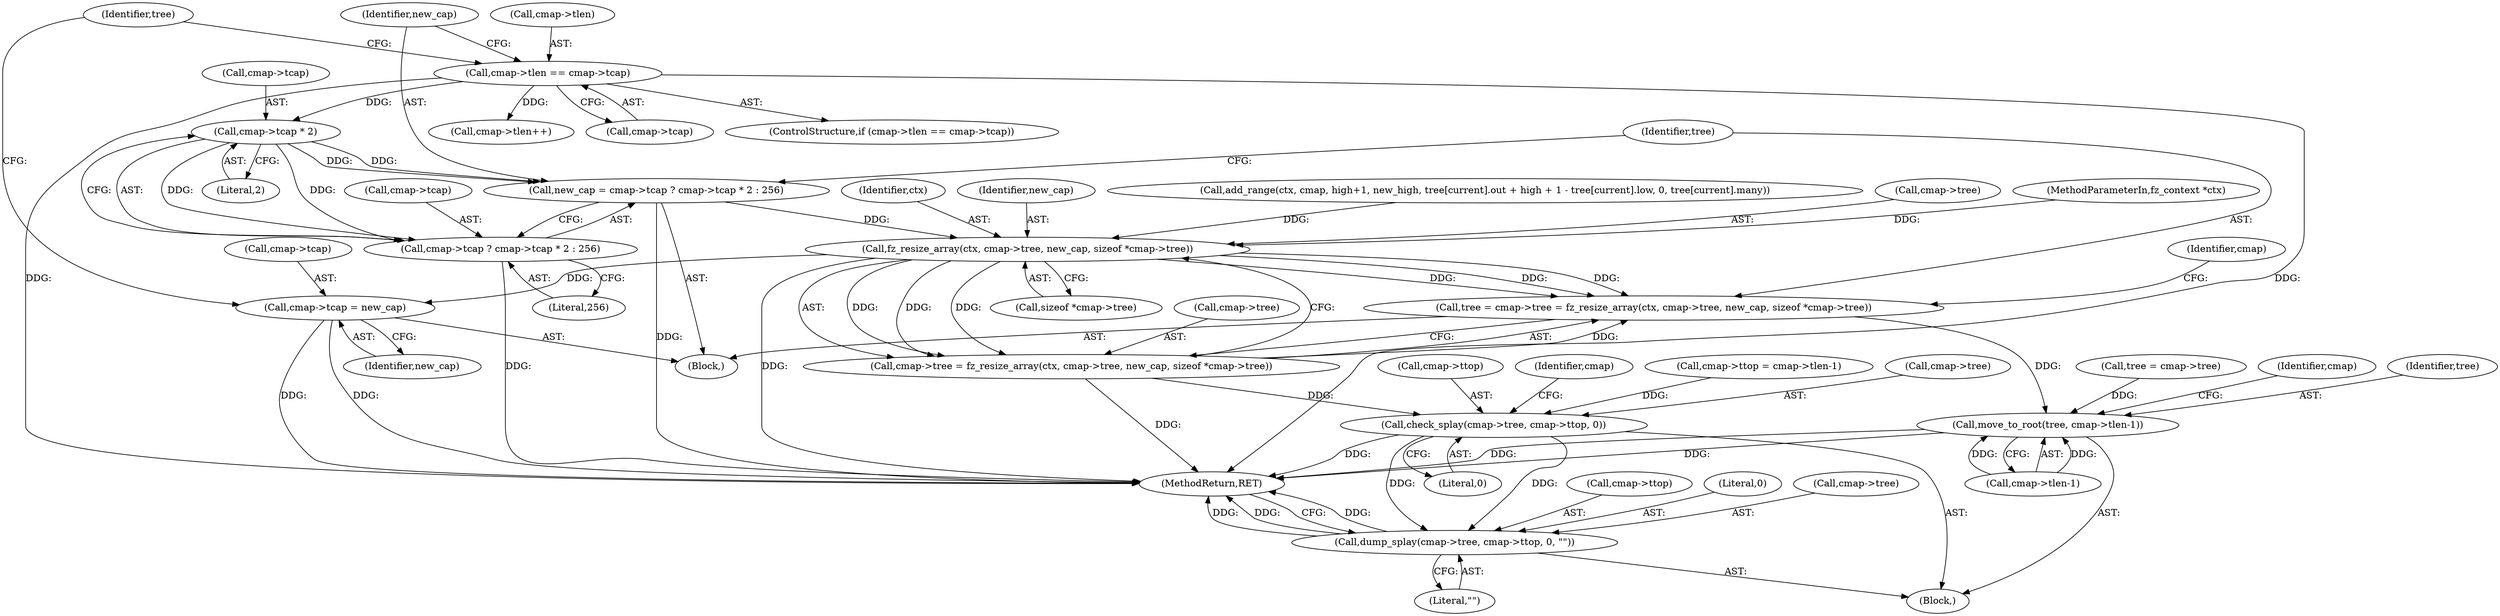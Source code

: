 digraph "0_ghostscript_71ceebcf56e682504da22c4035b39a2d451e8ffd@pointer" {
"1000581" [label="(Call,cmap->tcap * 2)"];
"1000566" [label="(Call,cmap->tlen == cmap->tcap)"];
"1000575" [label="(Call,new_cap = cmap->tcap ? cmap->tcap * 2 : 256)"];
"1000593" [label="(Call,fz_resize_array(ctx, cmap->tree, new_cap, sizeof *cmap->tree))"];
"1000587" [label="(Call,tree = cmap->tree = fz_resize_array(ctx, cmap->tree, new_cap, sizeof *cmap->tree))"];
"1000726" [label="(Call,move_to_root(tree, cmap->tlen-1))"];
"1000589" [label="(Call,cmap->tree = fz_resize_array(ctx, cmap->tree, new_cap, sizeof *cmap->tree))"];
"1000744" [label="(Call,check_splay(cmap->tree, cmap->ttop, 0))"];
"1000752" [label="(Call,dump_splay(cmap->tree, cmap->ttop, 0, \"\"))"];
"1000604" [label="(Call,cmap->tcap = new_cap)"];
"1000577" [label="(Call,cmap->tcap ? cmap->tcap * 2 : 256)"];
"1000573" [label="(Block,)"];
"1000604" [label="(Call,cmap->tcap = new_cap)"];
"1000586" [label="(Literal,256)"];
"1000744" [label="(Call,check_splay(cmap->tree, cmap->ttop, 0))"];
"1000594" [label="(Identifier,ctx)"];
"1000119" [label="(Block,)"];
"1000581" [label="(Call,cmap->tcap * 2)"];
"1000585" [label="(Literal,2)"];
"1000760" [label="(Literal,\"\")"];
"1000598" [label="(Identifier,new_cap)"];
"1000599" [label="(Call,sizeof *cmap->tree)"];
"1000748" [label="(Call,cmap->ttop)"];
"1000751" [label="(Literal,0)"];
"1000608" [label="(Identifier,new_cap)"];
"1000756" [label="(Call,cmap->ttop)"];
"1000759" [label="(Literal,0)"];
"1000605" [label="(Call,cmap->tcap)"];
"1000578" [label="(Call,cmap->tcap)"];
"1000606" [label="(Identifier,cmap)"];
"1000134" [label="(Call,tree = cmap->tree)"];
"1000589" [label="(Call,cmap->tree = fz_resize_array(ctx, cmap->tree, new_cap, sizeof *cmap->tree))"];
"1000566" [label="(Call,cmap->tlen == cmap->tcap)"];
"1000576" [label="(Identifier,new_cap)"];
"1000565" [label="(ControlStructure,if (cmap->tlen == cmap->tcap))"];
"1000728" [label="(Call,cmap->tlen-1)"];
"1000593" [label="(Call,fz_resize_array(ctx, cmap->tree, new_cap, sizeof *cmap->tree))"];
"1000303" [label="(Call,add_range(ctx, cmap, high+1, new_high, tree[current].out + high + 1 - tree[current].low, 0, tree[current].many))"];
"1000735" [label="(Identifier,cmap)"];
"1000588" [label="(Identifier,tree)"];
"1000752" [label="(Call,dump_splay(cmap->tree, cmap->ttop, 0, \"\"))"];
"1000595" [label="(Call,cmap->tree)"];
"1000754" [label="(Identifier,cmap)"];
"1000570" [label="(Call,cmap->tcap)"];
"1000587" [label="(Call,tree = cmap->tree = fz_resize_array(ctx, cmap->tree, new_cap, sizeof *cmap->tree))"];
"1000582" [label="(Call,cmap->tcap)"];
"1000575" [label="(Call,new_cap = cmap->tcap ? cmap->tcap * 2 : 256)"];
"1000612" [label="(Identifier,tree)"];
"1000753" [label="(Call,cmap->tree)"];
"1000727" [label="(Identifier,tree)"];
"1000672" [label="(Call,cmap->tlen++)"];
"1000112" [label="(MethodParameterIn,fz_context *ctx)"];
"1000733" [label="(Call,cmap->ttop = cmap->tlen-1)"];
"1000761" [label="(MethodReturn,RET)"];
"1000590" [label="(Call,cmap->tree)"];
"1000726" [label="(Call,move_to_root(tree, cmap->tlen-1))"];
"1000567" [label="(Call,cmap->tlen)"];
"1000745" [label="(Call,cmap->tree)"];
"1000577" [label="(Call,cmap->tcap ? cmap->tcap * 2 : 256)"];
"1000581" -> "1000577"  [label="AST: "];
"1000581" -> "1000585"  [label="CFG: "];
"1000582" -> "1000581"  [label="AST: "];
"1000585" -> "1000581"  [label="AST: "];
"1000577" -> "1000581"  [label="CFG: "];
"1000581" -> "1000575"  [label="DDG: "];
"1000581" -> "1000575"  [label="DDG: "];
"1000581" -> "1000577"  [label="DDG: "];
"1000581" -> "1000577"  [label="DDG: "];
"1000566" -> "1000581"  [label="DDG: "];
"1000566" -> "1000565"  [label="AST: "];
"1000566" -> "1000570"  [label="CFG: "];
"1000567" -> "1000566"  [label="AST: "];
"1000570" -> "1000566"  [label="AST: "];
"1000576" -> "1000566"  [label="CFG: "];
"1000612" -> "1000566"  [label="CFG: "];
"1000566" -> "1000761"  [label="DDG: "];
"1000566" -> "1000761"  [label="DDG: "];
"1000566" -> "1000672"  [label="DDG: "];
"1000575" -> "1000573"  [label="AST: "];
"1000575" -> "1000577"  [label="CFG: "];
"1000576" -> "1000575"  [label="AST: "];
"1000577" -> "1000575"  [label="AST: "];
"1000588" -> "1000575"  [label="CFG: "];
"1000575" -> "1000761"  [label="DDG: "];
"1000575" -> "1000593"  [label="DDG: "];
"1000593" -> "1000589"  [label="AST: "];
"1000593" -> "1000599"  [label="CFG: "];
"1000594" -> "1000593"  [label="AST: "];
"1000595" -> "1000593"  [label="AST: "];
"1000598" -> "1000593"  [label="AST: "];
"1000599" -> "1000593"  [label="AST: "];
"1000589" -> "1000593"  [label="CFG: "];
"1000593" -> "1000761"  [label="DDG: "];
"1000593" -> "1000587"  [label="DDG: "];
"1000593" -> "1000587"  [label="DDG: "];
"1000593" -> "1000587"  [label="DDG: "];
"1000593" -> "1000589"  [label="DDG: "];
"1000593" -> "1000589"  [label="DDG: "];
"1000593" -> "1000589"  [label="DDG: "];
"1000303" -> "1000593"  [label="DDG: "];
"1000112" -> "1000593"  [label="DDG: "];
"1000593" -> "1000604"  [label="DDG: "];
"1000587" -> "1000573"  [label="AST: "];
"1000587" -> "1000589"  [label="CFG: "];
"1000588" -> "1000587"  [label="AST: "];
"1000589" -> "1000587"  [label="AST: "];
"1000606" -> "1000587"  [label="CFG: "];
"1000589" -> "1000587"  [label="DDG: "];
"1000587" -> "1000726"  [label="DDG: "];
"1000726" -> "1000119"  [label="AST: "];
"1000726" -> "1000728"  [label="CFG: "];
"1000727" -> "1000726"  [label="AST: "];
"1000728" -> "1000726"  [label="AST: "];
"1000735" -> "1000726"  [label="CFG: "];
"1000726" -> "1000761"  [label="DDG: "];
"1000726" -> "1000761"  [label="DDG: "];
"1000134" -> "1000726"  [label="DDG: "];
"1000728" -> "1000726"  [label="DDG: "];
"1000728" -> "1000726"  [label="DDG: "];
"1000590" -> "1000589"  [label="AST: "];
"1000589" -> "1000761"  [label="DDG: "];
"1000589" -> "1000744"  [label="DDG: "];
"1000744" -> "1000119"  [label="AST: "];
"1000744" -> "1000751"  [label="CFG: "];
"1000745" -> "1000744"  [label="AST: "];
"1000748" -> "1000744"  [label="AST: "];
"1000751" -> "1000744"  [label="AST: "];
"1000754" -> "1000744"  [label="CFG: "];
"1000744" -> "1000761"  [label="DDG: "];
"1000733" -> "1000744"  [label="DDG: "];
"1000744" -> "1000752"  [label="DDG: "];
"1000744" -> "1000752"  [label="DDG: "];
"1000752" -> "1000119"  [label="AST: "];
"1000752" -> "1000760"  [label="CFG: "];
"1000753" -> "1000752"  [label="AST: "];
"1000756" -> "1000752"  [label="AST: "];
"1000759" -> "1000752"  [label="AST: "];
"1000760" -> "1000752"  [label="AST: "];
"1000761" -> "1000752"  [label="CFG: "];
"1000752" -> "1000761"  [label="DDG: "];
"1000752" -> "1000761"  [label="DDG: "];
"1000752" -> "1000761"  [label="DDG: "];
"1000604" -> "1000573"  [label="AST: "];
"1000604" -> "1000608"  [label="CFG: "];
"1000605" -> "1000604"  [label="AST: "];
"1000608" -> "1000604"  [label="AST: "];
"1000612" -> "1000604"  [label="CFG: "];
"1000604" -> "1000761"  [label="DDG: "];
"1000604" -> "1000761"  [label="DDG: "];
"1000577" -> "1000586"  [label="CFG: "];
"1000578" -> "1000577"  [label="AST: "];
"1000586" -> "1000577"  [label="AST: "];
"1000577" -> "1000761"  [label="DDG: "];
}
